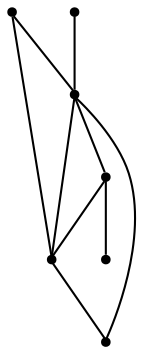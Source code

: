 graph {
  node [shape=point,comment="{\"directed\":false,\"doi\":\"10.1007/978-3-642-11805-0_9\",\"figure\":\"2 (2)\"}"]

  v0 [pos="1385.772193216723,621.6712362809615"]
  v1 [pos="1388.2114715398743,934.6516619595615"]
  v2 [pos="1249.2956908469978,621.6712362809615"]
  v3 [pos="1239.57179011855,935.8313408591531"]
  v4 [pos="1173.351695304693,935.8146136890758"]
  v5 [pos="1113.323739499824,621.6712362809615"]
  v6 [pos="1109.58344487035,935.8146136890758"]

  v6 -- v4 [id="-2",pos="1109.58344487035,935.8146136890758 1173.351695304693,935.8146136890758 1173.351695304693,935.8146136890758 1173.351695304693,935.8146136890758"]
  v4 -- v3 [id="-3",pos="1173.351695304693,935.8146136890758 1239.57179011855,935.8313408591531 1239.57179011855,935.8313408591531 1239.57179011855,935.8313408591531"]
  v3 -- v1 [id="-4",pos="1239.57179011855,935.8313408591531 1388.2114715398743,934.6516619595615 1388.2114715398743,934.6516619595615 1388.2114715398743,934.6516619595615"]
  v5 -- v2 [id="-7",pos="1113.323739499824,621.6712362809615 1249.2956908469978,621.6712362809615 1249.2956908469978,621.6712362809615 1249.2956908469978,621.6712362809615"]
  v2 -- v0 [id="-8",pos="1249.2956908469978,621.6712362809615 1385.772193216723,621.6712362809615 1385.772193216723,621.6712362809615 1385.772193216723,621.6712362809615"]
  v5 -- v4 [id="-14",pos="1113.323739499824,621.6712362809615 1127.4259405801463,629.1407763394443 1137.7877515925916,649.9231721357867 1143.8380373222883,676.1953869906339 1146.135685055755,686.178009449352 1147.223937349541,697.0820890946823 1148.395666432935,707.2316016457298 1150.4805501538654,725.4007428255949 1147.8577755950218,744.8826170487838 1146.3941322504088,763.047687738592 1143.3960938919422,800.365431768244 1146.69444509107,835.999264942516 1155.784507574037,872.3082906549628 1161.1218048095702,893.6117091785778 1164.007225852789,915.9490321766247 1173.351695304693,935.8146136890758"]
  v4 -- v0 [id="-15",pos="1173.351695304693,935.8146136890758 1182.1624095828033,934.0138670487838 1188.3337112071902,922.4890376697888 1192.3491229389988,901.6939215920189 1196.5690273551054,879.8109670465643 1202.110562772529,855.994020912864 1209.6328904262807,836.6286644675515 1240.6893101891806,756.6870382135565 1269.4482094698174,769.8792420820757 1300.1793751561363,743.2862217296254 1323.8344831599745,722.8205609408293 1340.413406230128,705.5184341430664 1385.772193216723,621.6712362809615"]
  v4 -- v2 [id="-16",pos="1173.351695304693,935.8146136890758 1178.2970270201217,925.9820269497959 1176.0037058275798,905.2327038851652 1175.5909029228742,893.9327690818094 1175.1072210977243,880.6403293956411 1174.2898866165515,867.2313719315963 1174.0439100398573,853.9183253895153 1173.3433921636536,815.7083808205346 1176.2830222196355,780.0829430320047 1181.9039623881495,742.4026709816674 1185.0228893901026,721.4867122303357 1190.831397832826,697.3069836703214 1199.5503958058912,678.4043910633435 1205.1420681975608,666.2832348910246 1210.9213088634401,656.5547636552291 1220.1697990949763,645.2588993419301 1227.4544215002725,636.3391835992987 1234.77238372093,629.5740291248669 1249.2956908469978,621.6712362809615"]
  v3 -- v2 [id="-17",pos="1239.57179011855,935.8313408591531 1240.5475523482921,932.46758963845 1241.6316053523574,928.9580639925871 1242.824203633153,925.2775777643378 1253.17774331736,893.3908850929954 1238.662834770735,853.7931578202682 1240.9102182787517,859.5203373302113 1231.5657806396484,835.6825299349699 1233.6715335579804,816.3505006269976 1244.258579200922,783.7344270185991 1254.6079195954078,751.8477343472568 1240.0930110487827,712.2543319702149 1242.3405218080031,717.9812570745296 1232.9960841688999,694.1434496792881 1235.1018370872318,674.8073498812589 1245.6888827301734,642.1912762728605 1247.8529166997864,635.5304281061347 1248.928698375613,628.5279131802646 1249.2956908469978,621.6712362809615"]
}